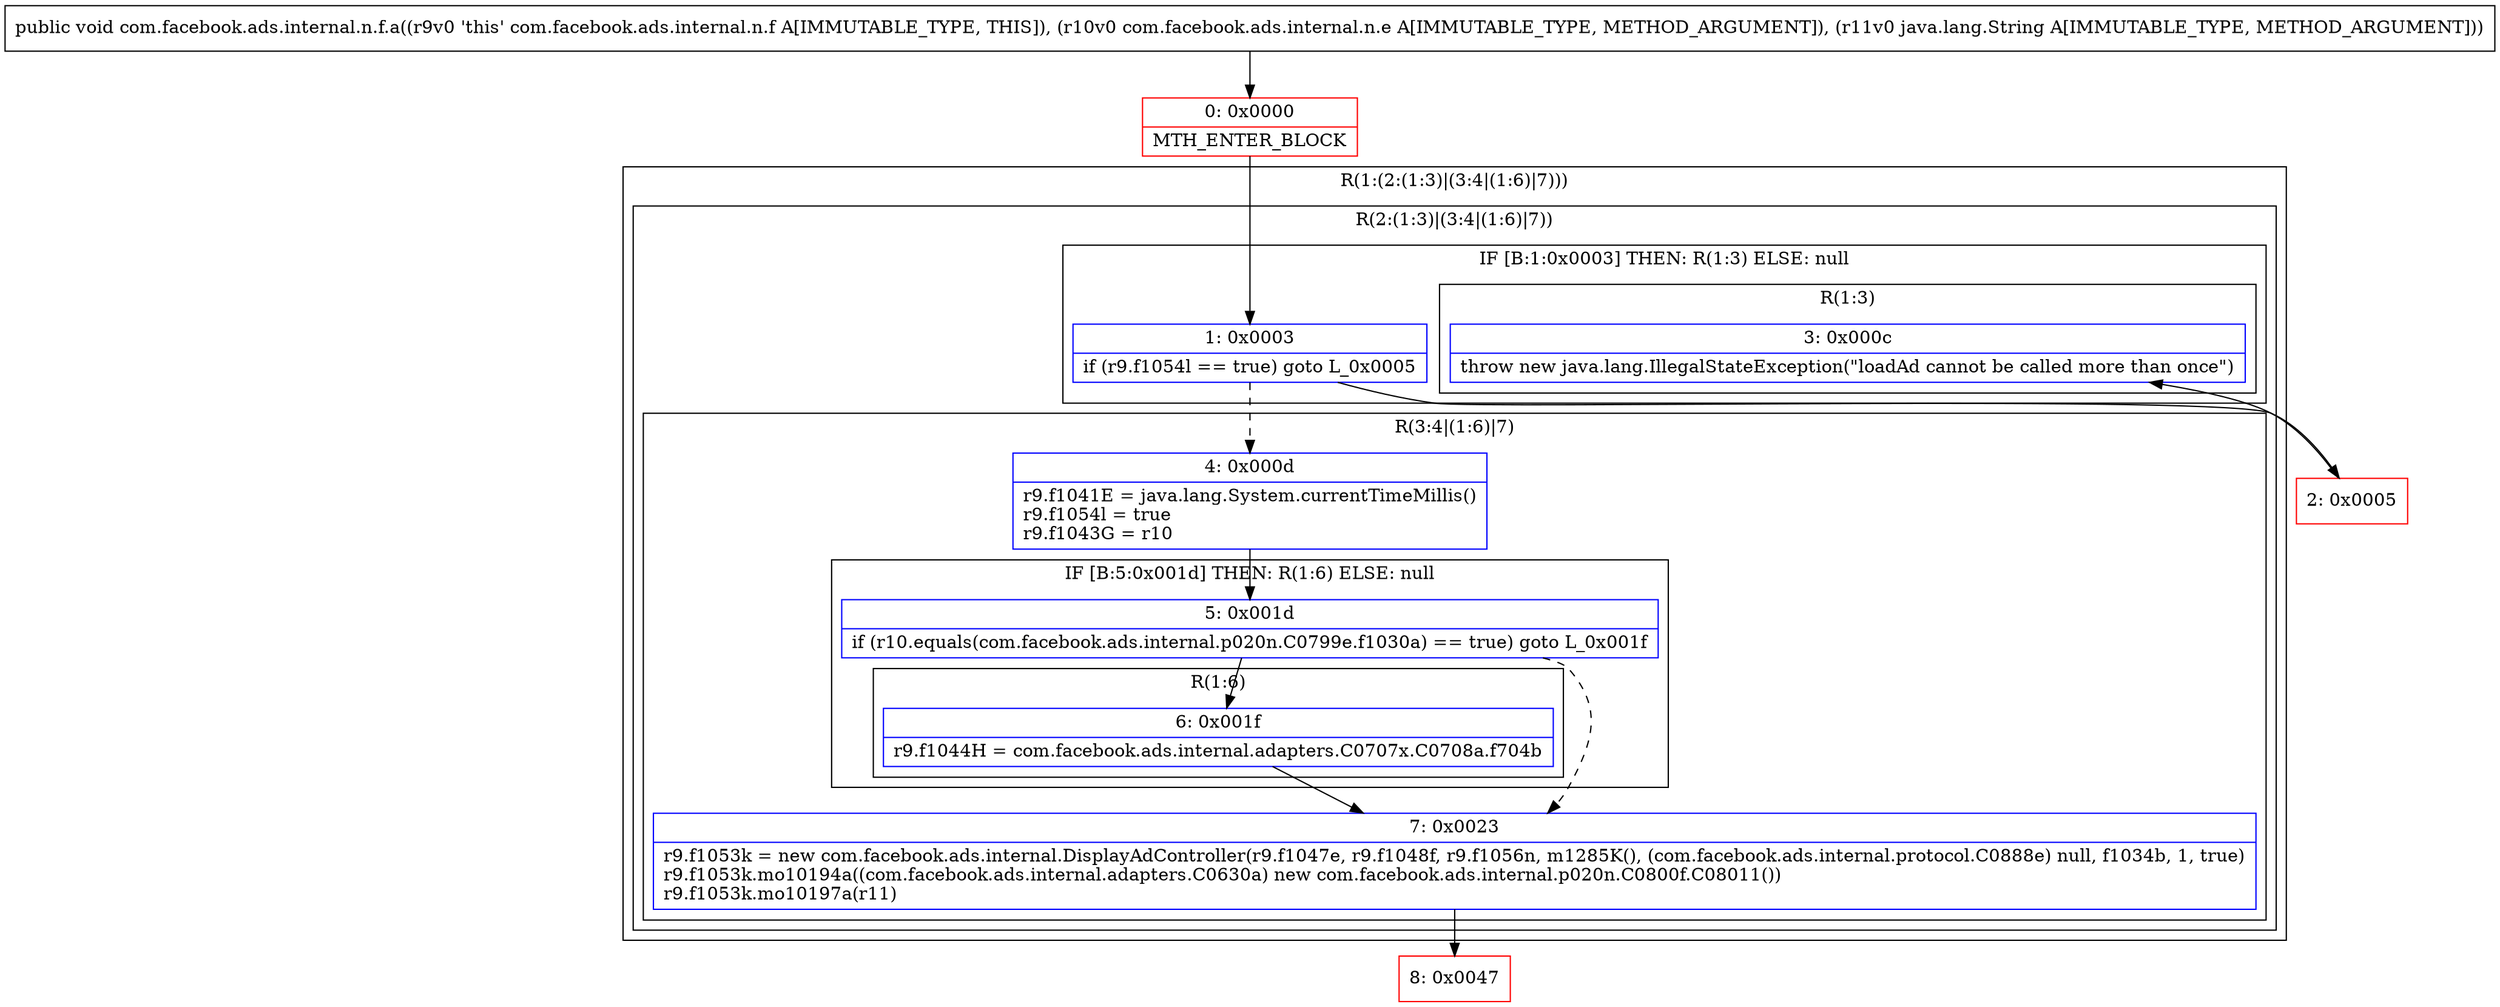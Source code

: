 digraph "CFG forcom.facebook.ads.internal.n.f.a(Lcom\/facebook\/ads\/internal\/n\/e;Ljava\/lang\/String;)V" {
subgraph cluster_Region_1328509979 {
label = "R(1:(2:(1:3)|(3:4|(1:6)|7)))";
node [shape=record,color=blue];
subgraph cluster_Region_200112041 {
label = "R(2:(1:3)|(3:4|(1:6)|7))";
node [shape=record,color=blue];
subgraph cluster_IfRegion_1154973314 {
label = "IF [B:1:0x0003] THEN: R(1:3) ELSE: null";
node [shape=record,color=blue];
Node_1 [shape=record,label="{1\:\ 0x0003|if (r9.f1054l == true) goto L_0x0005\l}"];
subgraph cluster_Region_444993427 {
label = "R(1:3)";
node [shape=record,color=blue];
Node_3 [shape=record,label="{3\:\ 0x000c|throw new java.lang.IllegalStateException(\"loadAd cannot be called more than once\")\l}"];
}
}
subgraph cluster_Region_775761780 {
label = "R(3:4|(1:6)|7)";
node [shape=record,color=blue];
Node_4 [shape=record,label="{4\:\ 0x000d|r9.f1041E = java.lang.System.currentTimeMillis()\lr9.f1054l = true\lr9.f1043G = r10\l}"];
subgraph cluster_IfRegion_1309492517 {
label = "IF [B:5:0x001d] THEN: R(1:6) ELSE: null";
node [shape=record,color=blue];
Node_5 [shape=record,label="{5\:\ 0x001d|if (r10.equals(com.facebook.ads.internal.p020n.C0799e.f1030a) == true) goto L_0x001f\l}"];
subgraph cluster_Region_835780872 {
label = "R(1:6)";
node [shape=record,color=blue];
Node_6 [shape=record,label="{6\:\ 0x001f|r9.f1044H = com.facebook.ads.internal.adapters.C0707x.C0708a.f704b\l}"];
}
}
Node_7 [shape=record,label="{7\:\ 0x0023|r9.f1053k = new com.facebook.ads.internal.DisplayAdController(r9.f1047e, r9.f1048f, r9.f1056n, m1285K(), (com.facebook.ads.internal.protocol.C0888e) null, f1034b, 1, true)\lr9.f1053k.mo10194a((com.facebook.ads.internal.adapters.C0630a) new com.facebook.ads.internal.p020n.C0800f.C08011())\lr9.f1053k.mo10197a(r11)\l}"];
}
}
}
Node_0 [shape=record,color=red,label="{0\:\ 0x0000|MTH_ENTER_BLOCK\l}"];
Node_2 [shape=record,color=red,label="{2\:\ 0x0005}"];
Node_8 [shape=record,color=red,label="{8\:\ 0x0047}"];
MethodNode[shape=record,label="{public void com.facebook.ads.internal.n.f.a((r9v0 'this' com.facebook.ads.internal.n.f A[IMMUTABLE_TYPE, THIS]), (r10v0 com.facebook.ads.internal.n.e A[IMMUTABLE_TYPE, METHOD_ARGUMENT]), (r11v0 java.lang.String A[IMMUTABLE_TYPE, METHOD_ARGUMENT])) }"];
MethodNode -> Node_0;
Node_1 -> Node_2;
Node_1 -> Node_4[style=dashed];
Node_4 -> Node_5;
Node_5 -> Node_6;
Node_5 -> Node_7[style=dashed];
Node_6 -> Node_7;
Node_7 -> Node_8;
Node_0 -> Node_1;
Node_2 -> Node_3;
}

